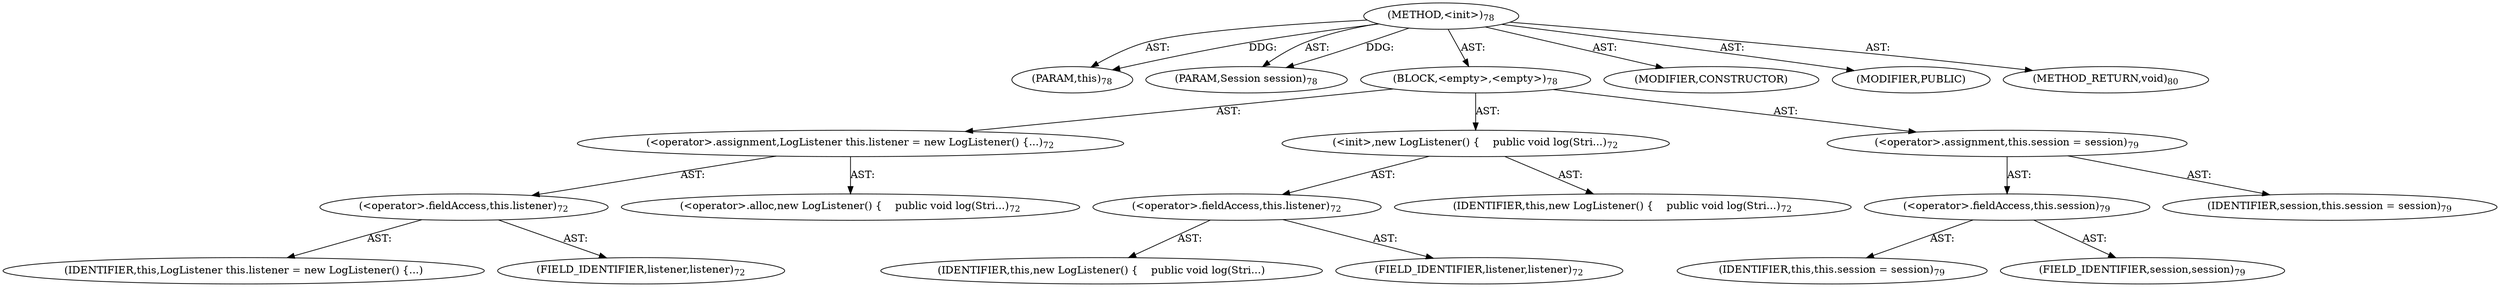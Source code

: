 digraph "&lt;init&gt;" {  
"111669149696" [label = <(METHOD,&lt;init&gt;)<SUB>78</SUB>> ]
"115964116992" [label = <(PARAM,this)<SUB>78</SUB>> ]
"115964116995" [label = <(PARAM,Session session)<SUB>78</SUB>> ]
"25769803776" [label = <(BLOCK,&lt;empty&gt;,&lt;empty&gt;)<SUB>78</SUB>> ]
"30064771074" [label = <(&lt;operator&gt;.assignment,LogListener this.listener = new LogListener() {...)<SUB>72</SUB>> ]
"30064771075" [label = <(&lt;operator&gt;.fieldAccess,this.listener)<SUB>72</SUB>> ]
"68719476741" [label = <(IDENTIFIER,this,LogListener this.listener = new LogListener() {...)> ]
"55834574849" [label = <(FIELD_IDENTIFIER,listener,listener)<SUB>72</SUB>> ]
"30064771076" [label = <(&lt;operator&gt;.alloc,new LogListener() {

    public void log(Stri...)<SUB>72</SUB>> ]
"30064771072" [label = <(&lt;init&gt;,new LogListener() {

    public void log(Stri...)<SUB>72</SUB>> ]
"30064771073" [label = <(&lt;operator&gt;.fieldAccess,this.listener)<SUB>72</SUB>> ]
"68719476739" [label = <(IDENTIFIER,this,new LogListener() {

    public void log(Stri...)> ]
"55834574848" [label = <(FIELD_IDENTIFIER,listener,listener)<SUB>72</SUB>> ]
"68719476740" [label = <(IDENTIFIER,this,new LogListener() {

    public void log(Stri...)<SUB>72</SUB>> ]
"30064771077" [label = <(&lt;operator&gt;.assignment,this.session = session)<SUB>79</SUB>> ]
"30064771078" [label = <(&lt;operator&gt;.fieldAccess,this.session)<SUB>79</SUB>> ]
"68719476736" [label = <(IDENTIFIER,this,this.session = session)<SUB>79</SUB>> ]
"55834574850" [label = <(FIELD_IDENTIFIER,session,session)<SUB>79</SUB>> ]
"68719476742" [label = <(IDENTIFIER,session,this.session = session)<SUB>79</SUB>> ]
"133143986178" [label = <(MODIFIER,CONSTRUCTOR)> ]
"133143986179" [label = <(MODIFIER,PUBLIC)> ]
"128849018880" [label = <(METHOD_RETURN,void)<SUB>80</SUB>> ]
  "111669149696" -> "115964116992"  [ label = "AST: "] 
  "111669149696" -> "115964116995"  [ label = "AST: "] 
  "111669149696" -> "25769803776"  [ label = "AST: "] 
  "111669149696" -> "133143986178"  [ label = "AST: "] 
  "111669149696" -> "133143986179"  [ label = "AST: "] 
  "111669149696" -> "128849018880"  [ label = "AST: "] 
  "25769803776" -> "30064771074"  [ label = "AST: "] 
  "25769803776" -> "30064771072"  [ label = "AST: "] 
  "25769803776" -> "30064771077"  [ label = "AST: "] 
  "30064771074" -> "30064771075"  [ label = "AST: "] 
  "30064771074" -> "30064771076"  [ label = "AST: "] 
  "30064771075" -> "68719476741"  [ label = "AST: "] 
  "30064771075" -> "55834574849"  [ label = "AST: "] 
  "30064771072" -> "30064771073"  [ label = "AST: "] 
  "30064771072" -> "68719476740"  [ label = "AST: "] 
  "30064771073" -> "68719476739"  [ label = "AST: "] 
  "30064771073" -> "55834574848"  [ label = "AST: "] 
  "30064771077" -> "30064771078"  [ label = "AST: "] 
  "30064771077" -> "68719476742"  [ label = "AST: "] 
  "30064771078" -> "68719476736"  [ label = "AST: "] 
  "30064771078" -> "55834574850"  [ label = "AST: "] 
  "111669149696" -> "115964116992"  [ label = "DDG: "] 
  "111669149696" -> "115964116995"  [ label = "DDG: "] 
}
